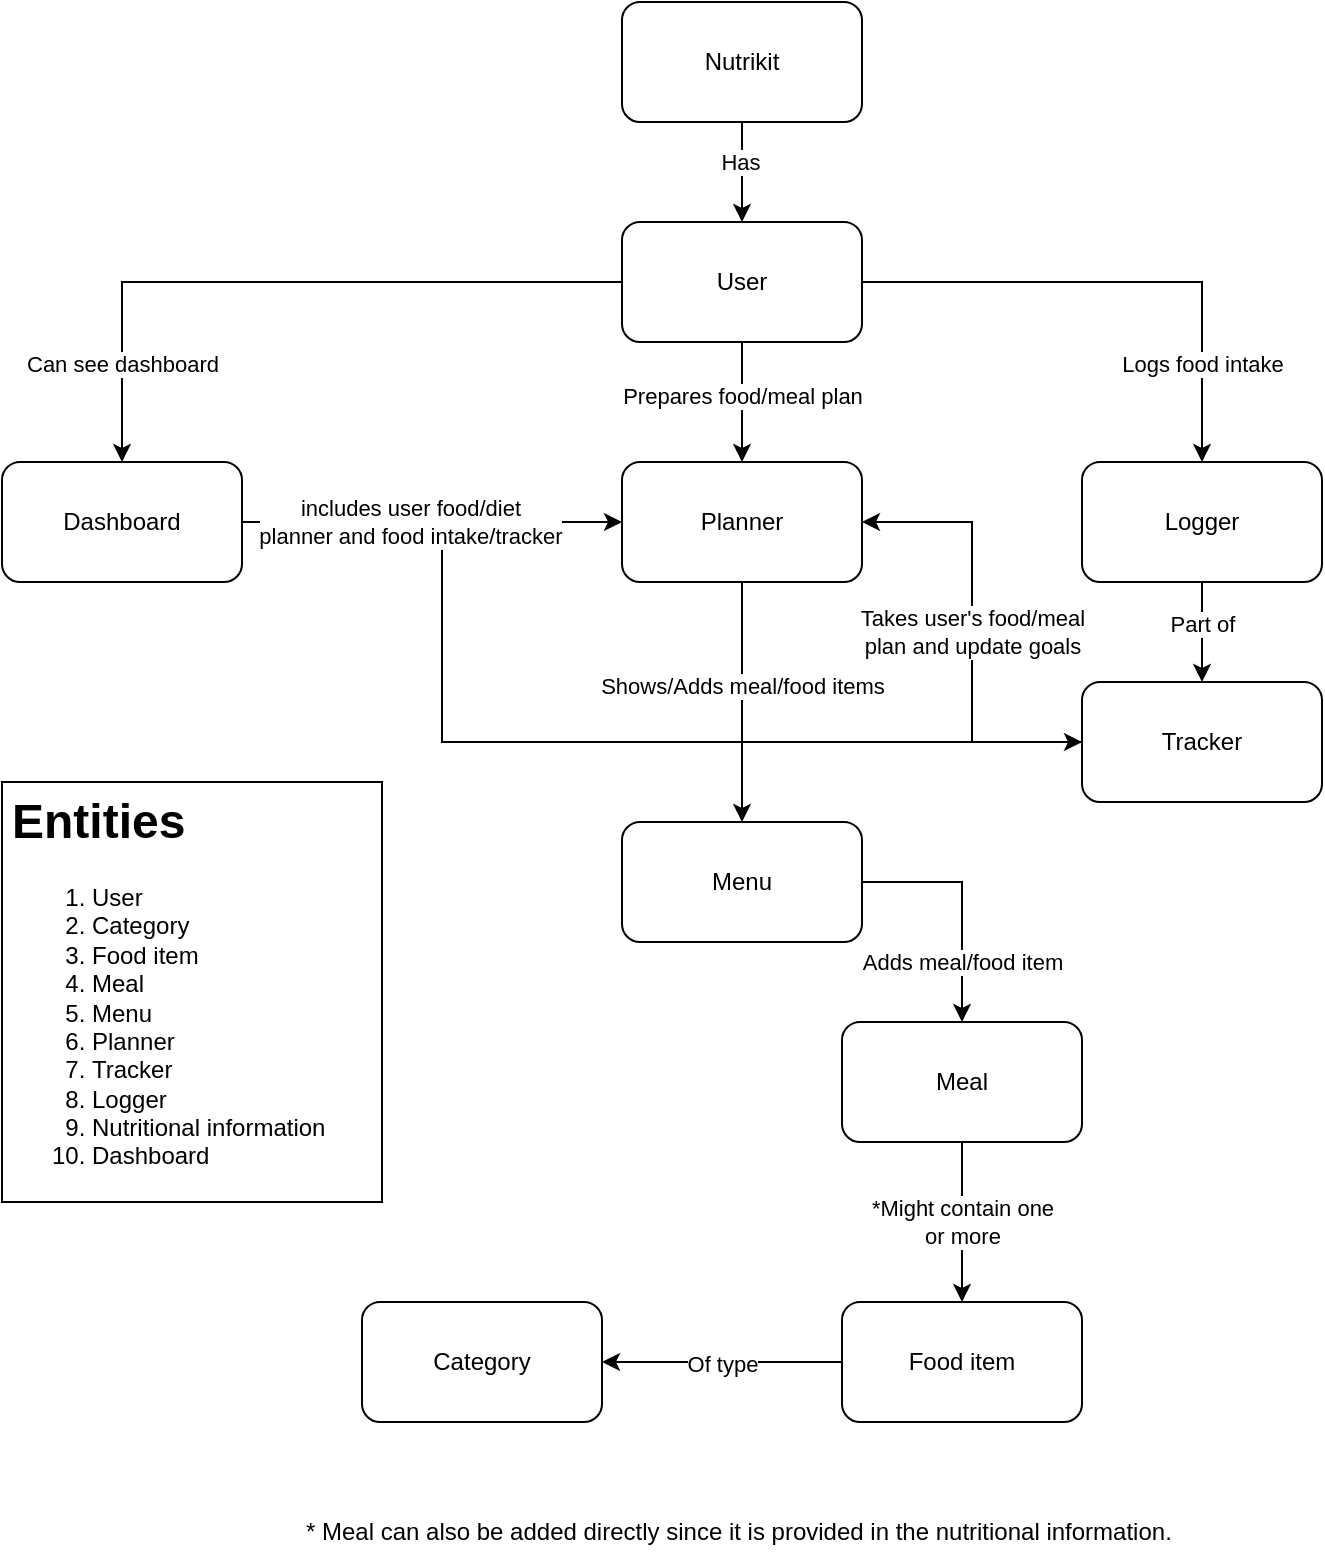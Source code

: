 <mxfile version="21.7.5" type="device">
  <diagram name="Page-1" id="9cvmv290-VjiR-jmqgRY">
    <mxGraphModel dx="1828" dy="643" grid="1" gridSize="10" guides="1" tooltips="1" connect="1" arrows="1" fold="1" page="1" pageScale="1" pageWidth="850" pageHeight="1100" math="0" shadow="0">
      <root>
        <mxCell id="0" />
        <mxCell id="1" parent="0" />
        <mxCell id="s1eVWg7Wsp98b323GNgj-1" value="&lt;h1&gt;Entities&lt;/h1&gt;&lt;p&gt;&lt;/p&gt;&lt;ol&gt;&lt;li&gt;User&lt;/li&gt;&lt;li&gt;Category&lt;/li&gt;&lt;li&gt;Food item&lt;/li&gt;&lt;li&gt;Meal&lt;/li&gt;&lt;li&gt;Menu&lt;/li&gt;&lt;li&gt;Planner&lt;/li&gt;&lt;li&gt;Tracker&lt;/li&gt;&lt;li&gt;Logger&lt;/li&gt;&lt;li&gt;Nutritional information&lt;/li&gt;&lt;li&gt;Dashboard&lt;/li&gt;&lt;/ol&gt;&lt;p&gt;&lt;/p&gt;" style="text;html=1;strokeColor=default;fillColor=none;spacing=5;spacingTop=-20;whiteSpace=wrap;overflow=hidden;rounded=0;" vertex="1" parent="1">
          <mxGeometry x="-40" y="950" width="190" height="210" as="geometry" />
        </mxCell>
        <mxCell id="s1eVWg7Wsp98b323GNgj-4" value="" style="edgeStyle=orthogonalEdgeStyle;rounded=0;orthogonalLoop=1;jettySize=auto;html=1;" edge="1" parent="1" source="s1eVWg7Wsp98b323GNgj-2" target="s1eVWg7Wsp98b323GNgj-3">
          <mxGeometry relative="1" as="geometry" />
        </mxCell>
        <mxCell id="s1eVWg7Wsp98b323GNgj-5" value="Has" style="edgeLabel;html=1;align=center;verticalAlign=middle;resizable=0;points=[];" vertex="1" connectable="0" parent="s1eVWg7Wsp98b323GNgj-4">
          <mxGeometry x="-0.204" y="-1" relative="1" as="geometry">
            <mxPoint as="offset" />
          </mxGeometry>
        </mxCell>
        <mxCell id="s1eVWg7Wsp98b323GNgj-2" value="Nutrikit" style="rounded=1;whiteSpace=wrap;html=1;" vertex="1" parent="1">
          <mxGeometry x="270" y="560" width="120" height="60" as="geometry" />
        </mxCell>
        <mxCell id="s1eVWg7Wsp98b323GNgj-14" style="edgeStyle=orthogonalEdgeStyle;rounded=0;orthogonalLoop=1;jettySize=auto;html=1;entryX=0.5;entryY=0;entryDx=0;entryDy=0;" edge="1" parent="1" source="s1eVWg7Wsp98b323GNgj-3" target="s1eVWg7Wsp98b323GNgj-7">
          <mxGeometry relative="1" as="geometry" />
        </mxCell>
        <mxCell id="s1eVWg7Wsp98b323GNgj-16" value="Prepares food/meal plan" style="edgeLabel;html=1;align=center;verticalAlign=middle;resizable=0;points=[];" vertex="1" connectable="0" parent="s1eVWg7Wsp98b323GNgj-14">
          <mxGeometry x="-0.095" relative="1" as="geometry">
            <mxPoint as="offset" />
          </mxGeometry>
        </mxCell>
        <mxCell id="s1eVWg7Wsp98b323GNgj-15" style="edgeStyle=orthogonalEdgeStyle;rounded=0;orthogonalLoop=1;jettySize=auto;html=1;entryX=0.5;entryY=0;entryDx=0;entryDy=0;" edge="1" parent="1" source="s1eVWg7Wsp98b323GNgj-3" target="s1eVWg7Wsp98b323GNgj-9">
          <mxGeometry relative="1" as="geometry" />
        </mxCell>
        <mxCell id="s1eVWg7Wsp98b323GNgj-17" value="Logs food intake" style="edgeLabel;html=1;align=center;verticalAlign=middle;resizable=0;points=[];" vertex="1" connectable="0" parent="s1eVWg7Wsp98b323GNgj-15">
          <mxGeometry x="0.619" relative="1" as="geometry">
            <mxPoint as="offset" />
          </mxGeometry>
        </mxCell>
        <mxCell id="s1eVWg7Wsp98b323GNgj-18" style="edgeStyle=orthogonalEdgeStyle;rounded=0;orthogonalLoop=1;jettySize=auto;html=1;entryX=0.5;entryY=0;entryDx=0;entryDy=0;" edge="1" parent="1" source="s1eVWg7Wsp98b323GNgj-3" target="s1eVWg7Wsp98b323GNgj-6">
          <mxGeometry relative="1" as="geometry" />
        </mxCell>
        <mxCell id="s1eVWg7Wsp98b323GNgj-19" value="Can see dashboard" style="edgeLabel;html=1;align=center;verticalAlign=middle;resizable=0;points=[];" vertex="1" connectable="0" parent="s1eVWg7Wsp98b323GNgj-18">
          <mxGeometry x="0.527" relative="1" as="geometry">
            <mxPoint y="31" as="offset" />
          </mxGeometry>
        </mxCell>
        <mxCell id="s1eVWg7Wsp98b323GNgj-3" value="User" style="rounded=1;whiteSpace=wrap;html=1;" vertex="1" parent="1">
          <mxGeometry x="270" y="670" width="120" height="60" as="geometry" />
        </mxCell>
        <mxCell id="s1eVWg7Wsp98b323GNgj-20" style="edgeStyle=orthogonalEdgeStyle;rounded=0;orthogonalLoop=1;jettySize=auto;html=1;entryX=0;entryY=0.5;entryDx=0;entryDy=0;" edge="1" parent="1" source="s1eVWg7Wsp98b323GNgj-6" target="s1eVWg7Wsp98b323GNgj-7">
          <mxGeometry relative="1" as="geometry" />
        </mxCell>
        <mxCell id="s1eVWg7Wsp98b323GNgj-21" style="edgeStyle=orthogonalEdgeStyle;rounded=0;orthogonalLoop=1;jettySize=auto;html=1;entryX=0;entryY=0.5;entryDx=0;entryDy=0;" edge="1" parent="1" source="s1eVWg7Wsp98b323GNgj-6" target="s1eVWg7Wsp98b323GNgj-8">
          <mxGeometry relative="1" as="geometry">
            <Array as="points">
              <mxPoint x="180" y="820" />
              <mxPoint x="180" y="930" />
            </Array>
          </mxGeometry>
        </mxCell>
        <mxCell id="s1eVWg7Wsp98b323GNgj-22" value="includes user food/diet &lt;br&gt;planner and food intake/tracker" style="edgeLabel;html=1;align=center;verticalAlign=middle;resizable=0;points=[];" vertex="1" connectable="0" parent="s1eVWg7Wsp98b323GNgj-21">
          <mxGeometry x="0.232" y="1" relative="1" as="geometry">
            <mxPoint x="-133" y="-109" as="offset" />
          </mxGeometry>
        </mxCell>
        <mxCell id="s1eVWg7Wsp98b323GNgj-6" value="Dashboard" style="rounded=1;whiteSpace=wrap;html=1;" vertex="1" parent="1">
          <mxGeometry x="-40" y="790" width="120" height="60" as="geometry" />
        </mxCell>
        <mxCell id="s1eVWg7Wsp98b323GNgj-26" style="edgeStyle=orthogonalEdgeStyle;rounded=0;orthogonalLoop=1;jettySize=auto;html=1;entryX=0.5;entryY=0;entryDx=0;entryDy=0;" edge="1" parent="1" source="s1eVWg7Wsp98b323GNgj-7" target="s1eVWg7Wsp98b323GNgj-25">
          <mxGeometry relative="1" as="geometry" />
        </mxCell>
        <mxCell id="s1eVWg7Wsp98b323GNgj-27" value="Shows/Adds meal/food items" style="edgeLabel;html=1;align=center;verticalAlign=middle;resizable=0;points=[];" vertex="1" connectable="0" parent="s1eVWg7Wsp98b323GNgj-26">
          <mxGeometry x="-0.131" relative="1" as="geometry">
            <mxPoint as="offset" />
          </mxGeometry>
        </mxCell>
        <mxCell id="s1eVWg7Wsp98b323GNgj-7" value="Planner" style="rounded=1;whiteSpace=wrap;html=1;" vertex="1" parent="1">
          <mxGeometry x="270" y="790" width="120" height="60" as="geometry" />
        </mxCell>
        <mxCell id="s1eVWg7Wsp98b323GNgj-12" style="edgeStyle=orthogonalEdgeStyle;rounded=0;orthogonalLoop=1;jettySize=auto;html=1;entryX=1;entryY=0.5;entryDx=0;entryDy=0;" edge="1" parent="1" source="s1eVWg7Wsp98b323GNgj-8" target="s1eVWg7Wsp98b323GNgj-7">
          <mxGeometry relative="1" as="geometry" />
        </mxCell>
        <mxCell id="s1eVWg7Wsp98b323GNgj-13" value="Takes user&#39;s food/meal&lt;br&gt;plan and update goals" style="edgeLabel;html=1;align=center;verticalAlign=middle;resizable=0;points=[];" vertex="1" connectable="0" parent="s1eVWg7Wsp98b323GNgj-12">
          <mxGeometry x="0.003" relative="1" as="geometry">
            <mxPoint as="offset" />
          </mxGeometry>
        </mxCell>
        <mxCell id="s1eVWg7Wsp98b323GNgj-8" value="Tracker" style="rounded=1;whiteSpace=wrap;html=1;" vertex="1" parent="1">
          <mxGeometry x="500" y="900" width="120" height="60" as="geometry" />
        </mxCell>
        <mxCell id="s1eVWg7Wsp98b323GNgj-10" value="" style="edgeStyle=orthogonalEdgeStyle;rounded=0;orthogonalLoop=1;jettySize=auto;html=1;" edge="1" parent="1" source="s1eVWg7Wsp98b323GNgj-9" target="s1eVWg7Wsp98b323GNgj-8">
          <mxGeometry relative="1" as="geometry" />
        </mxCell>
        <mxCell id="s1eVWg7Wsp98b323GNgj-11" value="Part of" style="edgeLabel;html=1;align=center;verticalAlign=middle;resizable=0;points=[];" vertex="1" connectable="0" parent="s1eVWg7Wsp98b323GNgj-10">
          <mxGeometry x="-0.16" relative="1" as="geometry">
            <mxPoint as="offset" />
          </mxGeometry>
        </mxCell>
        <mxCell id="s1eVWg7Wsp98b323GNgj-9" value="Logger" style="rounded=1;whiteSpace=wrap;html=1;" vertex="1" parent="1">
          <mxGeometry x="500" y="790" width="120" height="60" as="geometry" />
        </mxCell>
        <mxCell id="s1eVWg7Wsp98b323GNgj-42" style="edgeStyle=orthogonalEdgeStyle;rounded=0;orthogonalLoop=1;jettySize=auto;html=1;entryX=1;entryY=0.5;entryDx=0;entryDy=0;" edge="1" parent="1" source="s1eVWg7Wsp98b323GNgj-23" target="s1eVWg7Wsp98b323GNgj-41">
          <mxGeometry relative="1" as="geometry" />
        </mxCell>
        <mxCell id="s1eVWg7Wsp98b323GNgj-43" value="Of type" style="edgeLabel;html=1;align=center;verticalAlign=middle;resizable=0;points=[];" vertex="1" connectable="0" parent="s1eVWg7Wsp98b323GNgj-42">
          <mxGeometry x="0.011" y="1" relative="1" as="geometry">
            <mxPoint as="offset" />
          </mxGeometry>
        </mxCell>
        <mxCell id="s1eVWg7Wsp98b323GNgj-23" value="Food item" style="rounded=1;whiteSpace=wrap;html=1;" vertex="1" parent="1">
          <mxGeometry x="380" y="1210" width="120" height="60" as="geometry" />
        </mxCell>
        <mxCell id="s1eVWg7Wsp98b323GNgj-47" style="edgeStyle=orthogonalEdgeStyle;rounded=0;orthogonalLoop=1;jettySize=auto;html=1;entryX=0.5;entryY=0;entryDx=0;entryDy=0;" edge="1" parent="1" source="s1eVWg7Wsp98b323GNgj-24" target="s1eVWg7Wsp98b323GNgj-23">
          <mxGeometry relative="1" as="geometry" />
        </mxCell>
        <mxCell id="s1eVWg7Wsp98b323GNgj-48" value="*Might contain one&lt;br&gt;or more" style="edgeLabel;html=1;align=center;verticalAlign=middle;resizable=0;points=[];" vertex="1" connectable="0" parent="s1eVWg7Wsp98b323GNgj-47">
          <mxGeometry x="-0.013" relative="1" as="geometry">
            <mxPoint as="offset" />
          </mxGeometry>
        </mxCell>
        <mxCell id="s1eVWg7Wsp98b323GNgj-24" value="Meal" style="rounded=1;whiteSpace=wrap;html=1;" vertex="1" parent="1">
          <mxGeometry x="380" y="1070" width="120" height="60" as="geometry" />
        </mxCell>
        <mxCell id="s1eVWg7Wsp98b323GNgj-30" style="edgeStyle=orthogonalEdgeStyle;rounded=0;orthogonalLoop=1;jettySize=auto;html=1;entryX=0.5;entryY=0;entryDx=0;entryDy=0;" edge="1" parent="1" source="s1eVWg7Wsp98b323GNgj-25" target="s1eVWg7Wsp98b323GNgj-24">
          <mxGeometry relative="1" as="geometry">
            <Array as="points">
              <mxPoint x="440" y="1000" />
            </Array>
          </mxGeometry>
        </mxCell>
        <mxCell id="s1eVWg7Wsp98b323GNgj-32" value="Adds meal/food item" style="edgeLabel;html=1;align=center;verticalAlign=middle;resizable=0;points=[];" vertex="1" connectable="0" parent="s1eVWg7Wsp98b323GNgj-30">
          <mxGeometry x="0.382" y="1" relative="1" as="geometry">
            <mxPoint x="-1" y="7" as="offset" />
          </mxGeometry>
        </mxCell>
        <mxCell id="s1eVWg7Wsp98b323GNgj-25" value="Menu" style="rounded=1;whiteSpace=wrap;html=1;" vertex="1" parent="1">
          <mxGeometry x="270" y="970" width="120" height="60" as="geometry" />
        </mxCell>
        <mxCell id="s1eVWg7Wsp98b323GNgj-41" value="Category" style="rounded=1;whiteSpace=wrap;html=1;" vertex="1" parent="1">
          <mxGeometry x="140" y="1210" width="120" height="60" as="geometry" />
        </mxCell>
        <mxCell id="s1eVWg7Wsp98b323GNgj-50" value="* Meal can also be added directly since it is provided in the nutritional information." style="text;html=1;strokeColor=none;fillColor=none;align=left;verticalAlign=middle;whiteSpace=wrap;rounded=0;" vertex="1" parent="1">
          <mxGeometry x="110" y="1310" width="440" height="30" as="geometry" />
        </mxCell>
      </root>
    </mxGraphModel>
  </diagram>
</mxfile>
